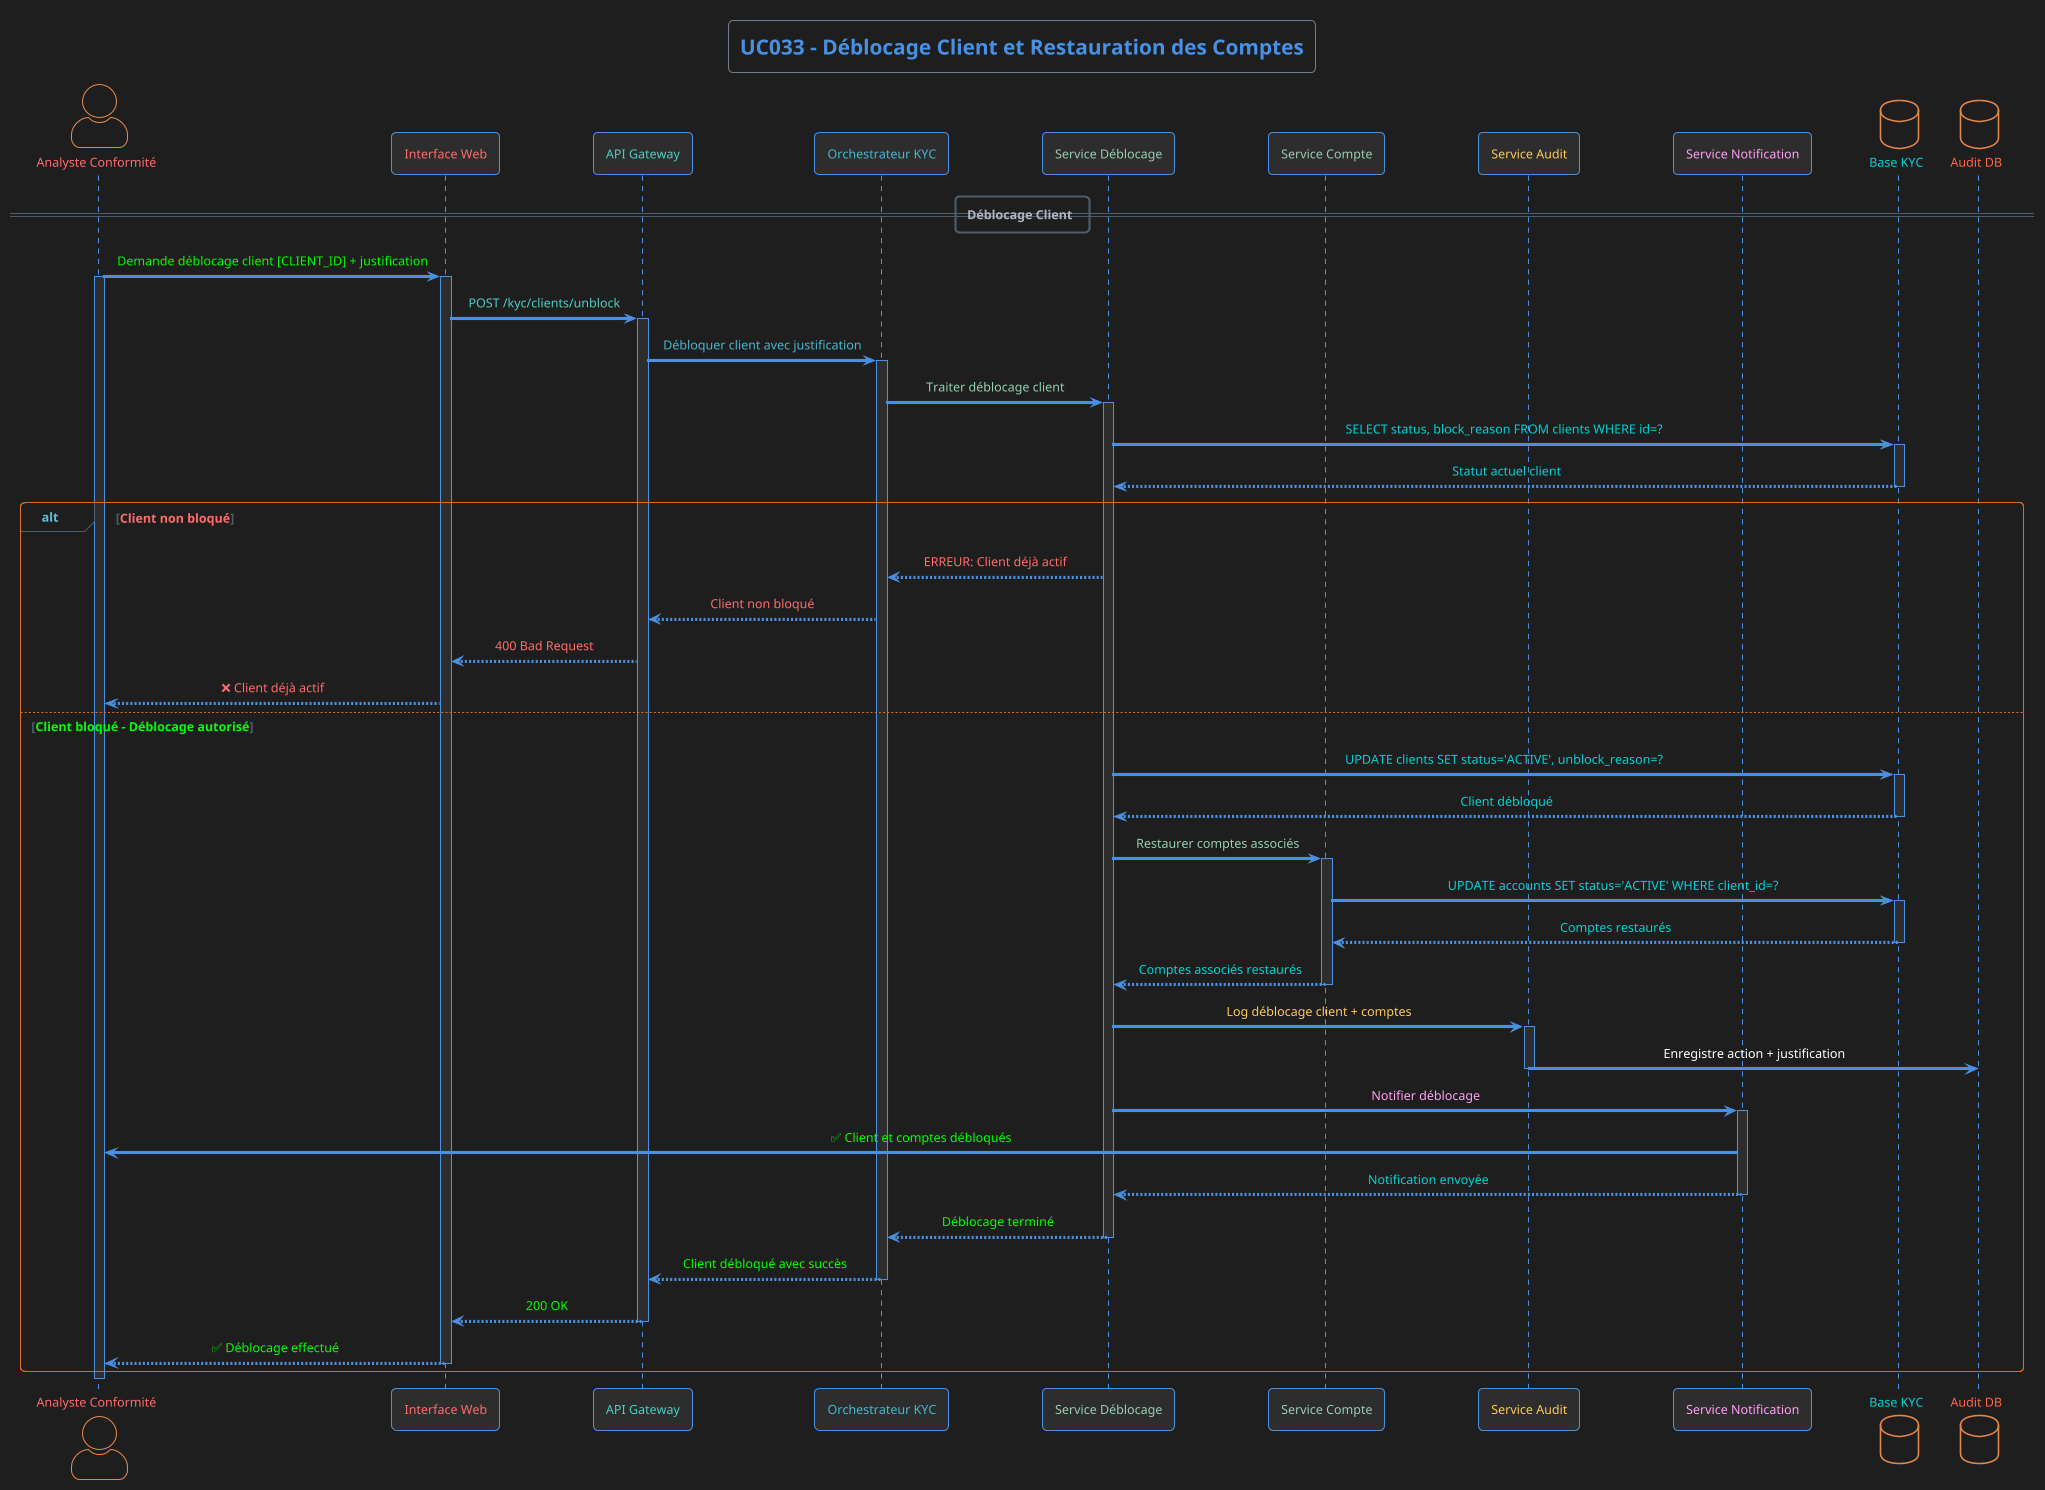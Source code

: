 @startuml UC033
!theme superhero-outline
skinparam backgroundColor #1e1e1e
skinparam actorStyle awesome
skinparam participant {
    BackgroundColor #2d2d2d
    BorderColor #4a90e2
    FontColor #ffffff
}
skinparam sequence {
    ArrowColor #4a90e2
    LifeLineBackgroundColor #2d2d2d
    LifeLineBorderColor #4a90e2
    MessageAlignment center
}

title <color:#4a90e2>UC033 - Déblocage Client et Restauration des Comptes</color>

actor "<color:#ff6b6b>Analyste Conformité</color>" as Analyste
participant "<color:#ff6b6b>Interface Web</color>" as WebUI
participant "<color:#4ecdc4>API Gateway</color>" as Gateway
participant "<color:#45b7d1>Orchestrateur KYC</color>" as Orchestrator
participant "<color:#96ceb4>Service Déblocage</color>" as UnblockingService
participant "<color:#96ceb4>Service Compte</color>" as AccountService
participant "<color:#feca57>Service Audit</color>" as AuditService
participant "<color:#ff9ff3>Service Notification</color>" as NotificationService
database "<color:#00d2d3>Base KYC</color>" as KYCDB
database "<color:#ff6348>Audit DB</color>" as AuditDB

== Déblocage Client ==

Analyste -> WebUI : <color:#00ff00>Demande déblocage client [CLIENT_ID] + justification</color>
activate Analyste
activate WebUI
WebUI -> Gateway : <color:#4ecdc4>POST /kyc/clients/unblock</color>
activate Gateway
Gateway -> Orchestrator : <color:#45b7d1>Débloquer client avec justification</color>
activate Orchestrator

Orchestrator -> UnblockingService : <color:#96ceb4>Traiter déblocage client</color>
activate UnblockingService

UnblockingService -> KYCDB : <color:#00d2d3>SELECT status, block_reason FROM clients WHERE id=?</color>
activate KYCDB
KYCDB --> UnblockingService : <color:#00d2d3>Statut actuel client</color>
deactivate KYCDB

alt <color:#ff6b6b>Client non bloqué</color>
    UnblockingService --> Orchestrator : <color:#ff6b6b>ERREUR: Client déjà actif</color>
    Orchestrator --> Gateway : <color:#ff6b6b>Client non bloqué</color>
    Gateway --> WebUI : <color:#ff6b6b>400 Bad Request</color>
    WebUI --> Analyste : <color:#ff6b6b>❌ Client déjà actif</color>
    
else <color:#00ff00>Client bloqué - Déblocage autorisé</color>
    UnblockingService -> KYCDB : <color:#00d2d3>UPDATE clients SET status='ACTIVE', unblock_reason=?</color>
    activate KYCDB
    KYCDB --> UnblockingService : <color:#00d2d3>Client débloqué</color>
    deactivate KYCDB
    
    UnblockingService -> AccountService : <color:#96ceb4>Restaurer comptes associés</color>
    activate AccountService
    AccountService -> KYCDB : <color:#00d2d3>UPDATE accounts SET status='ACTIVE' WHERE client_id=?</color>
    activate KYCDB
    KYCDB --> AccountService : <color:#00d2d3>Comptes restaurés</color>
    deactivate KYCDB
    AccountService --> UnblockingService : <color:#00d2d3>Comptes associés restaurés</color>
    deactivate AccountService
    
    UnblockingService -> AuditService : <color:#feca57>Log déblocage client + comptes</color>
    activate AuditService
    AuditService -> AuditDB : Enregistre action + justification
    deactivate AuditService
    
    UnblockingService -> NotificationService : <color:#ff9ff3>Notifier déblocage</color>
    activate NotificationService
    NotificationService -> Analyste : <color:#00ff00>✅ Client et comptes débloqués</color>
    NotificationService --> UnblockingService : <color:#00d2d3>Notification envoyée</color>
    deactivate NotificationService
    
    UnblockingService --> Orchestrator : <color:#00ff00>Déblocage terminé</color>
    deactivate UnblockingService
    Orchestrator --> Gateway : <color:#00ff00>Client débloqué avec succès</color>
    deactivate Orchestrator
    Gateway --> WebUI : <color:#00ff00>200 OK</color>
    deactivate Gateway
    WebUI --> Analyste : <color:#00ff00>✅ Déblocage effectué</color>
    deactivate WebUI
end

deactivate Analyste

@enduml
